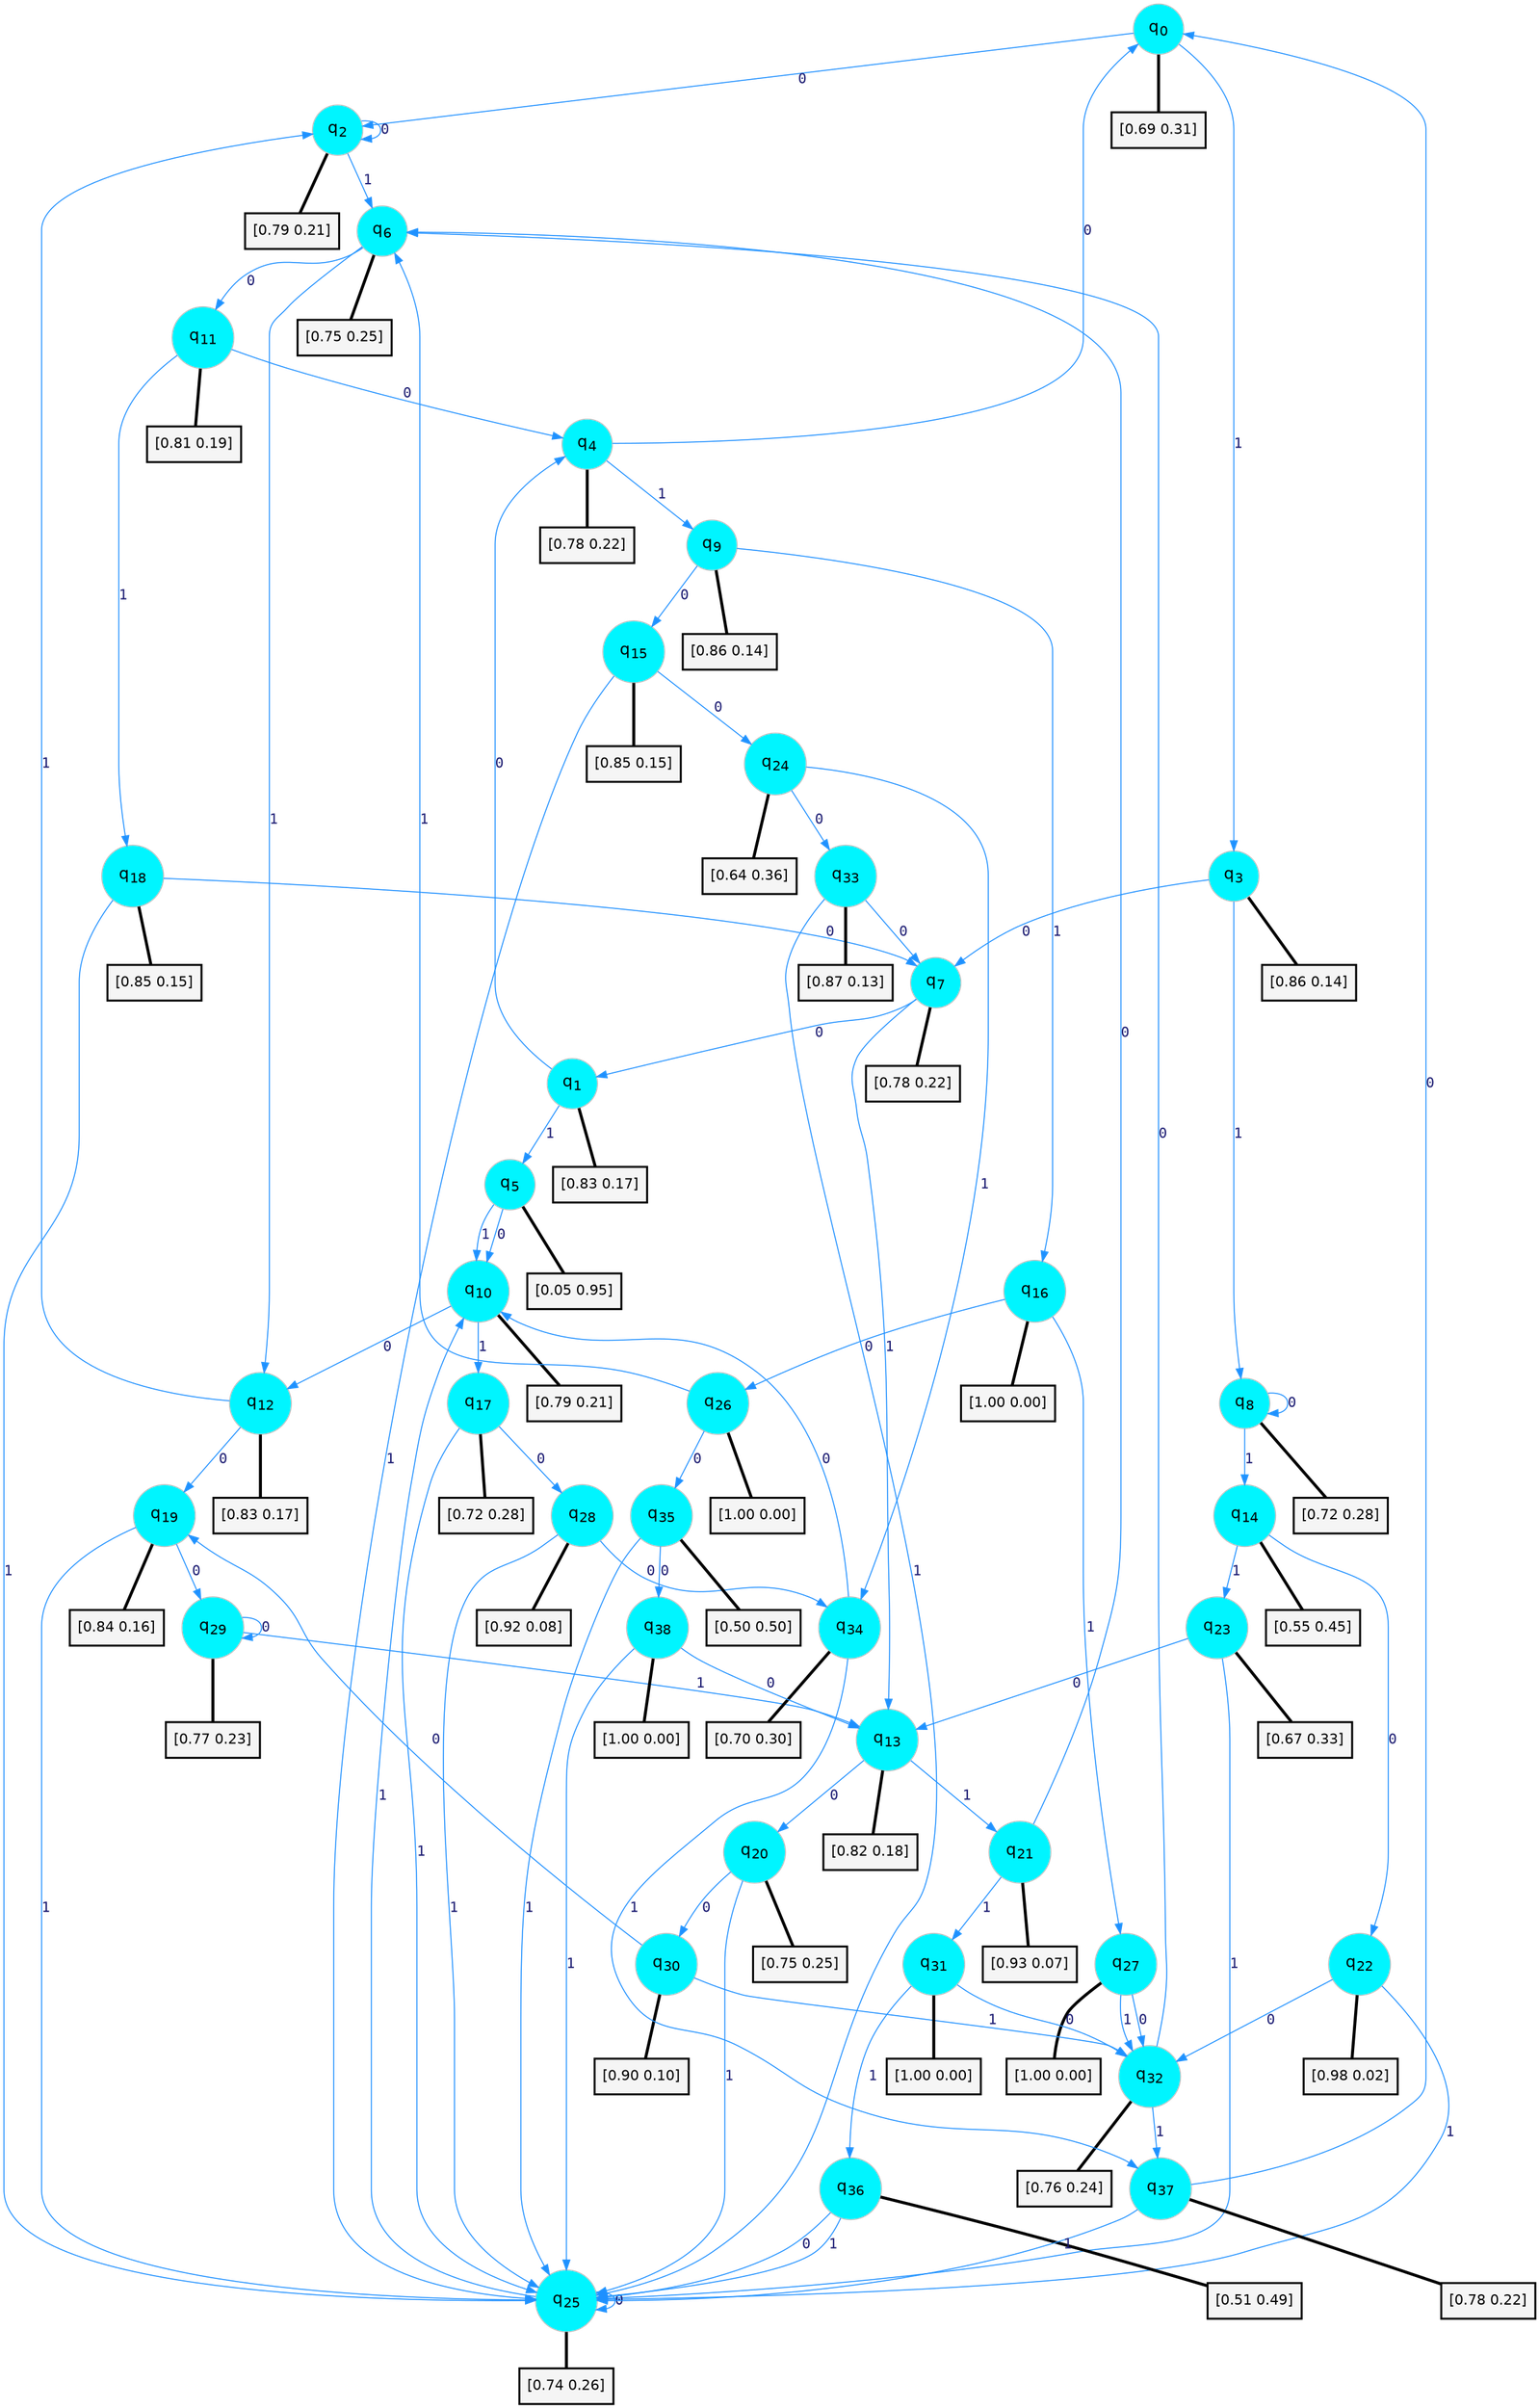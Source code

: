 digraph G {
graph [
bgcolor=transparent, dpi=300, rankdir=TD, size="40,25"];
node [
color=gray, fillcolor=turquoise1, fontcolor=black, fontname=Helvetica, fontsize=16, fontweight=bold, shape=circle, style=filled];
edge [
arrowsize=1, color=dodgerblue1, fontcolor=midnightblue, fontname=courier, fontweight=bold, penwidth=1, style=solid, weight=20];
0[label=<q<SUB>0</SUB>>];
1[label=<q<SUB>1</SUB>>];
2[label=<q<SUB>2</SUB>>];
3[label=<q<SUB>3</SUB>>];
4[label=<q<SUB>4</SUB>>];
5[label=<q<SUB>5</SUB>>];
6[label=<q<SUB>6</SUB>>];
7[label=<q<SUB>7</SUB>>];
8[label=<q<SUB>8</SUB>>];
9[label=<q<SUB>9</SUB>>];
10[label=<q<SUB>10</SUB>>];
11[label=<q<SUB>11</SUB>>];
12[label=<q<SUB>12</SUB>>];
13[label=<q<SUB>13</SUB>>];
14[label=<q<SUB>14</SUB>>];
15[label=<q<SUB>15</SUB>>];
16[label=<q<SUB>16</SUB>>];
17[label=<q<SUB>17</SUB>>];
18[label=<q<SUB>18</SUB>>];
19[label=<q<SUB>19</SUB>>];
20[label=<q<SUB>20</SUB>>];
21[label=<q<SUB>21</SUB>>];
22[label=<q<SUB>22</SUB>>];
23[label=<q<SUB>23</SUB>>];
24[label=<q<SUB>24</SUB>>];
25[label=<q<SUB>25</SUB>>];
26[label=<q<SUB>26</SUB>>];
27[label=<q<SUB>27</SUB>>];
28[label=<q<SUB>28</SUB>>];
29[label=<q<SUB>29</SUB>>];
30[label=<q<SUB>30</SUB>>];
31[label=<q<SUB>31</SUB>>];
32[label=<q<SUB>32</SUB>>];
33[label=<q<SUB>33</SUB>>];
34[label=<q<SUB>34</SUB>>];
35[label=<q<SUB>35</SUB>>];
36[label=<q<SUB>36</SUB>>];
37[label=<q<SUB>37</SUB>>];
38[label=<q<SUB>38</SUB>>];
39[label="[0.69 0.31]", shape=box,fontcolor=black, fontname=Helvetica, fontsize=14, penwidth=2, fillcolor=whitesmoke,color=black];
40[label="[0.83 0.17]", shape=box,fontcolor=black, fontname=Helvetica, fontsize=14, penwidth=2, fillcolor=whitesmoke,color=black];
41[label="[0.79 0.21]", shape=box,fontcolor=black, fontname=Helvetica, fontsize=14, penwidth=2, fillcolor=whitesmoke,color=black];
42[label="[0.86 0.14]", shape=box,fontcolor=black, fontname=Helvetica, fontsize=14, penwidth=2, fillcolor=whitesmoke,color=black];
43[label="[0.78 0.22]", shape=box,fontcolor=black, fontname=Helvetica, fontsize=14, penwidth=2, fillcolor=whitesmoke,color=black];
44[label="[0.05 0.95]", shape=box,fontcolor=black, fontname=Helvetica, fontsize=14, penwidth=2, fillcolor=whitesmoke,color=black];
45[label="[0.75 0.25]", shape=box,fontcolor=black, fontname=Helvetica, fontsize=14, penwidth=2, fillcolor=whitesmoke,color=black];
46[label="[0.78 0.22]", shape=box,fontcolor=black, fontname=Helvetica, fontsize=14, penwidth=2, fillcolor=whitesmoke,color=black];
47[label="[0.72 0.28]", shape=box,fontcolor=black, fontname=Helvetica, fontsize=14, penwidth=2, fillcolor=whitesmoke,color=black];
48[label="[0.86 0.14]", shape=box,fontcolor=black, fontname=Helvetica, fontsize=14, penwidth=2, fillcolor=whitesmoke,color=black];
49[label="[0.79 0.21]", shape=box,fontcolor=black, fontname=Helvetica, fontsize=14, penwidth=2, fillcolor=whitesmoke,color=black];
50[label="[0.81 0.19]", shape=box,fontcolor=black, fontname=Helvetica, fontsize=14, penwidth=2, fillcolor=whitesmoke,color=black];
51[label="[0.83 0.17]", shape=box,fontcolor=black, fontname=Helvetica, fontsize=14, penwidth=2, fillcolor=whitesmoke,color=black];
52[label="[0.82 0.18]", shape=box,fontcolor=black, fontname=Helvetica, fontsize=14, penwidth=2, fillcolor=whitesmoke,color=black];
53[label="[0.55 0.45]", shape=box,fontcolor=black, fontname=Helvetica, fontsize=14, penwidth=2, fillcolor=whitesmoke,color=black];
54[label="[0.85 0.15]", shape=box,fontcolor=black, fontname=Helvetica, fontsize=14, penwidth=2, fillcolor=whitesmoke,color=black];
55[label="[1.00 0.00]", shape=box,fontcolor=black, fontname=Helvetica, fontsize=14, penwidth=2, fillcolor=whitesmoke,color=black];
56[label="[0.72 0.28]", shape=box,fontcolor=black, fontname=Helvetica, fontsize=14, penwidth=2, fillcolor=whitesmoke,color=black];
57[label="[0.85 0.15]", shape=box,fontcolor=black, fontname=Helvetica, fontsize=14, penwidth=2, fillcolor=whitesmoke,color=black];
58[label="[0.84 0.16]", shape=box,fontcolor=black, fontname=Helvetica, fontsize=14, penwidth=2, fillcolor=whitesmoke,color=black];
59[label="[0.75 0.25]", shape=box,fontcolor=black, fontname=Helvetica, fontsize=14, penwidth=2, fillcolor=whitesmoke,color=black];
60[label="[0.93 0.07]", shape=box,fontcolor=black, fontname=Helvetica, fontsize=14, penwidth=2, fillcolor=whitesmoke,color=black];
61[label="[0.98 0.02]", shape=box,fontcolor=black, fontname=Helvetica, fontsize=14, penwidth=2, fillcolor=whitesmoke,color=black];
62[label="[0.67 0.33]", shape=box,fontcolor=black, fontname=Helvetica, fontsize=14, penwidth=2, fillcolor=whitesmoke,color=black];
63[label="[0.64 0.36]", shape=box,fontcolor=black, fontname=Helvetica, fontsize=14, penwidth=2, fillcolor=whitesmoke,color=black];
64[label="[0.74 0.26]", shape=box,fontcolor=black, fontname=Helvetica, fontsize=14, penwidth=2, fillcolor=whitesmoke,color=black];
65[label="[1.00 0.00]", shape=box,fontcolor=black, fontname=Helvetica, fontsize=14, penwidth=2, fillcolor=whitesmoke,color=black];
66[label="[1.00 0.00]", shape=box,fontcolor=black, fontname=Helvetica, fontsize=14, penwidth=2, fillcolor=whitesmoke,color=black];
67[label="[0.92 0.08]", shape=box,fontcolor=black, fontname=Helvetica, fontsize=14, penwidth=2, fillcolor=whitesmoke,color=black];
68[label="[0.77 0.23]", shape=box,fontcolor=black, fontname=Helvetica, fontsize=14, penwidth=2, fillcolor=whitesmoke,color=black];
69[label="[0.90 0.10]", shape=box,fontcolor=black, fontname=Helvetica, fontsize=14, penwidth=2, fillcolor=whitesmoke,color=black];
70[label="[1.00 0.00]", shape=box,fontcolor=black, fontname=Helvetica, fontsize=14, penwidth=2, fillcolor=whitesmoke,color=black];
71[label="[0.76 0.24]", shape=box,fontcolor=black, fontname=Helvetica, fontsize=14, penwidth=2, fillcolor=whitesmoke,color=black];
72[label="[0.87 0.13]", shape=box,fontcolor=black, fontname=Helvetica, fontsize=14, penwidth=2, fillcolor=whitesmoke,color=black];
73[label="[0.70 0.30]", shape=box,fontcolor=black, fontname=Helvetica, fontsize=14, penwidth=2, fillcolor=whitesmoke,color=black];
74[label="[0.50 0.50]", shape=box,fontcolor=black, fontname=Helvetica, fontsize=14, penwidth=2, fillcolor=whitesmoke,color=black];
75[label="[0.51 0.49]", shape=box,fontcolor=black, fontname=Helvetica, fontsize=14, penwidth=2, fillcolor=whitesmoke,color=black];
76[label="[0.78 0.22]", shape=box,fontcolor=black, fontname=Helvetica, fontsize=14, penwidth=2, fillcolor=whitesmoke,color=black];
77[label="[1.00 0.00]", shape=box,fontcolor=black, fontname=Helvetica, fontsize=14, penwidth=2, fillcolor=whitesmoke,color=black];
0->2 [label=0];
0->3 [label=1];
0->39 [arrowhead=none, penwidth=3,color=black];
1->4 [label=0];
1->5 [label=1];
1->40 [arrowhead=none, penwidth=3,color=black];
2->2 [label=0];
2->6 [label=1];
2->41 [arrowhead=none, penwidth=3,color=black];
3->7 [label=0];
3->8 [label=1];
3->42 [arrowhead=none, penwidth=3,color=black];
4->0 [label=0];
4->9 [label=1];
4->43 [arrowhead=none, penwidth=3,color=black];
5->10 [label=0];
5->10 [label=1];
5->44 [arrowhead=none, penwidth=3,color=black];
6->11 [label=0];
6->12 [label=1];
6->45 [arrowhead=none, penwidth=3,color=black];
7->1 [label=0];
7->13 [label=1];
7->46 [arrowhead=none, penwidth=3,color=black];
8->8 [label=0];
8->14 [label=1];
8->47 [arrowhead=none, penwidth=3,color=black];
9->15 [label=0];
9->16 [label=1];
9->48 [arrowhead=none, penwidth=3,color=black];
10->12 [label=0];
10->17 [label=1];
10->49 [arrowhead=none, penwidth=3,color=black];
11->4 [label=0];
11->18 [label=1];
11->50 [arrowhead=none, penwidth=3,color=black];
12->19 [label=0];
12->2 [label=1];
12->51 [arrowhead=none, penwidth=3,color=black];
13->20 [label=0];
13->21 [label=1];
13->52 [arrowhead=none, penwidth=3,color=black];
14->22 [label=0];
14->23 [label=1];
14->53 [arrowhead=none, penwidth=3,color=black];
15->24 [label=0];
15->25 [label=1];
15->54 [arrowhead=none, penwidth=3,color=black];
16->26 [label=0];
16->27 [label=1];
16->55 [arrowhead=none, penwidth=3,color=black];
17->28 [label=0];
17->25 [label=1];
17->56 [arrowhead=none, penwidth=3,color=black];
18->7 [label=0];
18->25 [label=1];
18->57 [arrowhead=none, penwidth=3,color=black];
19->29 [label=0];
19->25 [label=1];
19->58 [arrowhead=none, penwidth=3,color=black];
20->30 [label=0];
20->25 [label=1];
20->59 [arrowhead=none, penwidth=3,color=black];
21->6 [label=0];
21->31 [label=1];
21->60 [arrowhead=none, penwidth=3,color=black];
22->32 [label=0];
22->25 [label=1];
22->61 [arrowhead=none, penwidth=3,color=black];
23->13 [label=0];
23->25 [label=1];
23->62 [arrowhead=none, penwidth=3,color=black];
24->33 [label=0];
24->34 [label=1];
24->63 [arrowhead=none, penwidth=3,color=black];
25->25 [label=0];
25->10 [label=1];
25->64 [arrowhead=none, penwidth=3,color=black];
26->35 [label=0];
26->6 [label=1];
26->65 [arrowhead=none, penwidth=3,color=black];
27->32 [label=0];
27->32 [label=1];
27->66 [arrowhead=none, penwidth=3,color=black];
28->34 [label=0];
28->25 [label=1];
28->67 [arrowhead=none, penwidth=3,color=black];
29->29 [label=0];
29->13 [label=1];
29->68 [arrowhead=none, penwidth=3,color=black];
30->19 [label=0];
30->32 [label=1];
30->69 [arrowhead=none, penwidth=3,color=black];
31->32 [label=0];
31->36 [label=1];
31->70 [arrowhead=none, penwidth=3,color=black];
32->6 [label=0];
32->37 [label=1];
32->71 [arrowhead=none, penwidth=3,color=black];
33->7 [label=0];
33->25 [label=1];
33->72 [arrowhead=none, penwidth=3,color=black];
34->10 [label=0];
34->37 [label=1];
34->73 [arrowhead=none, penwidth=3,color=black];
35->38 [label=0];
35->25 [label=1];
35->74 [arrowhead=none, penwidth=3,color=black];
36->25 [label=0];
36->25 [label=1];
36->75 [arrowhead=none, penwidth=3,color=black];
37->0 [label=0];
37->25 [label=1];
37->76 [arrowhead=none, penwidth=3,color=black];
38->13 [label=0];
38->25 [label=1];
38->77 [arrowhead=none, penwidth=3,color=black];
}
